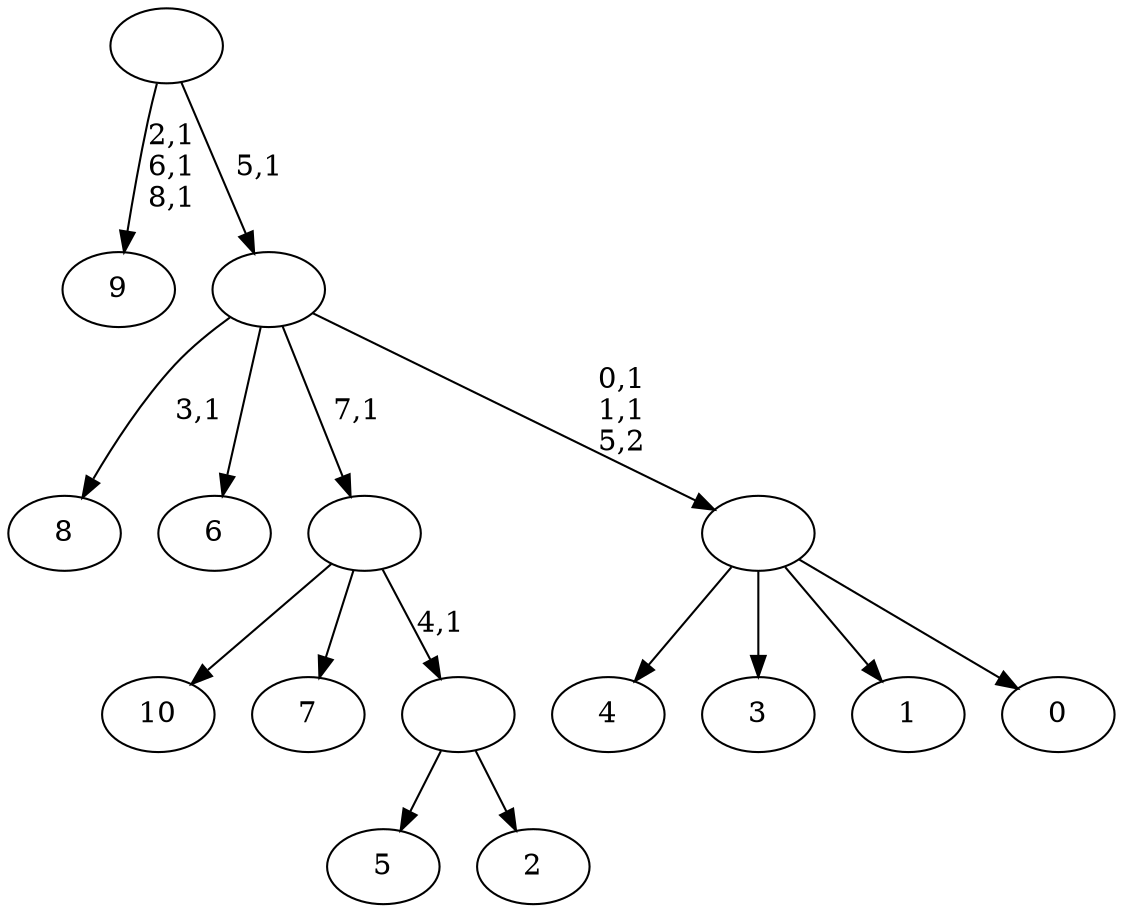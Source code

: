digraph T {
	20 [label="10"]
	19 [label="9"]
	15 [label="8"]
	13 [label="7"]
	12 [label="6"]
	11 [label="5"]
	10 [label="4"]
	9 [label="3"]
	8 [label="2"]
	7 [label=""]
	6 [label=""]
	5 [label="1"]
	4 [label="0"]
	3 [label=""]
	1 [label=""]
	0 [label=""]
	7 -> 11 [label=""]
	7 -> 8 [label=""]
	6 -> 20 [label=""]
	6 -> 13 [label=""]
	6 -> 7 [label="4,1"]
	3 -> 10 [label=""]
	3 -> 9 [label=""]
	3 -> 5 [label=""]
	3 -> 4 [label=""]
	1 -> 3 [label="0,1\n1,1\n5,2"]
	1 -> 15 [label="3,1"]
	1 -> 12 [label=""]
	1 -> 6 [label="7,1"]
	0 -> 19 [label="2,1\n6,1\n8,1"]
	0 -> 1 [label="5,1"]
}
